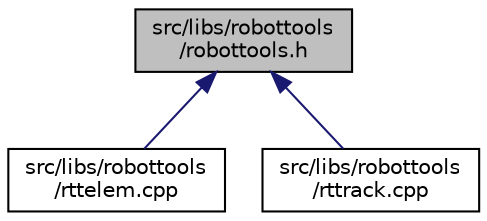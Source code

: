 digraph "src/libs/robottools/robottools.h"
{
  edge [fontname="Helvetica",fontsize="10",labelfontname="Helvetica",labelfontsize="10"];
  node [fontname="Helvetica",fontsize="10",shape=record];
  Node1 [label="src/libs/robottools\l/robottools.h",height=0.2,width=0.4,color="black", fillcolor="grey75", style="filled", fontcolor="black"];
  Node1 -> Node2 [dir="back",color="midnightblue",fontsize="10",style="solid",fontname="Helvetica"];
  Node2 [label="src/libs/robottools\l/rttelem.cpp",height=0.2,width=0.4,color="black", fillcolor="white", style="filled",URL="$rttelem_8cpp.html"];
  Node1 -> Node3 [dir="back",color="midnightblue",fontsize="10",style="solid",fontname="Helvetica"];
  Node3 [label="src/libs/robottools\l/rttrack.cpp",height=0.2,width=0.4,color="black", fillcolor="white", style="filled",URL="$rttrack_8cpp.html",tooltip="Common functions for robots. "];
}
